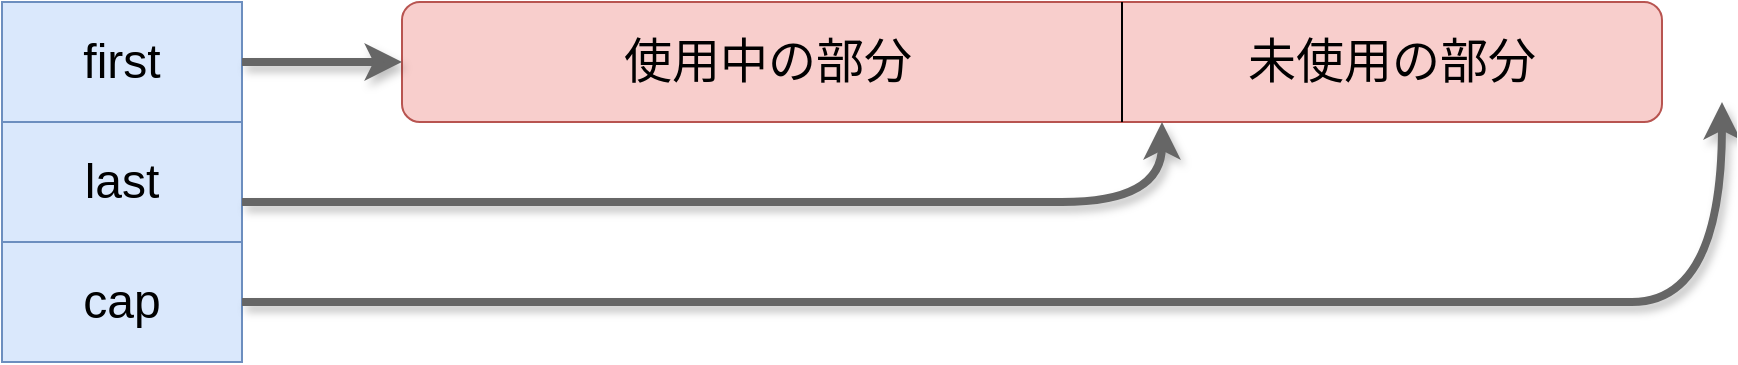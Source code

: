<mxfile version="28.0.7">
  <diagram name="ページ1" id="zIxeJKcFp72MeeBreJ-N">
    <mxGraphModel dx="1092" dy="798" grid="1" gridSize="10" guides="1" tooltips="1" connect="1" arrows="1" fold="1" page="1" pageScale="1" pageWidth="827" pageHeight="1169" math="0" shadow="0">
      <root>
        <mxCell id="0" />
        <mxCell id="1" parent="0" />
        <mxCell id="swg0OKwPYbc3tr7jmven-2" value="&lt;font style=&quot;font-size: 24px;&quot;&gt;first&lt;/font&gt;" style="rounded=0;whiteSpace=wrap;html=1;labelBackgroundColor=light-dark(default, #658095);fillColor=#dae8fc;strokeColor=#6c8ebf;" parent="1" vertex="1">
          <mxGeometry x="120" y="200" width="120" height="60" as="geometry" />
        </mxCell>
        <mxCell id="swg0OKwPYbc3tr7jmven-3" value="&lt;font style=&quot;font-size: 24px;&quot;&gt;last&lt;/font&gt;" style="rounded=0;whiteSpace=wrap;html=1;fillColor=#dae8fc;strokeColor=#6c8ebf;" parent="1" vertex="1">
          <mxGeometry x="120" y="260" width="120" height="60" as="geometry" />
        </mxCell>
        <mxCell id="swg0OKwPYbc3tr7jmven-4" value="&lt;span style=&quot;font-size: 24px;&quot;&gt;　　使用中の部分　　　　　　　未使用の部分&lt;/span&gt;" style="rounded=1;whiteSpace=wrap;html=1;fillColor=#f8cecc;strokeColor=#b85450;" parent="1" vertex="1">
          <mxGeometry x="320" y="200" width="630" height="60" as="geometry" />
        </mxCell>
        <mxCell id="swg0OKwPYbc3tr7jmven-6" value="" style="endArrow=classic;html=1;rounded=0;entryX=0;entryY=0.5;entryDx=0;entryDy=0;strokeWidth=4;shadow=1;fillColor=#f5f5f5;strokeColor=#666666;" parent="1" source="swg0OKwPYbc3tr7jmven-2" target="swg0OKwPYbc3tr7jmven-4" edge="1">
          <mxGeometry width="50" height="50" relative="1" as="geometry">
            <mxPoint x="390" y="410" as="sourcePoint" />
            <mxPoint x="440" y="360" as="targetPoint" />
          </mxGeometry>
        </mxCell>
        <mxCell id="swg0OKwPYbc3tr7jmven-7" value="" style="curved=1;endArrow=classic;html=1;rounded=0;strokeWidth=4;shadow=1;fillColor=#f5f5f5;strokeColor=#666666;" parent="1" edge="1">
          <mxGeometry width="50" height="50" relative="1" as="geometry">
            <mxPoint x="240" y="300" as="sourcePoint" />
            <mxPoint x="700" y="260" as="targetPoint" />
            <Array as="points">
              <mxPoint x="600" y="300" />
              <mxPoint x="700" y="300" />
            </Array>
          </mxGeometry>
        </mxCell>
        <mxCell id="lvbXpARWUECQ0F7yCRHX-2" value="" style="endArrow=none;html=1;rounded=0;entryX=0.75;entryY=0;entryDx=0;entryDy=0;exitX=0.75;exitY=1;exitDx=0;exitDy=0;" edge="1" parent="1">
          <mxGeometry width="50" height="50" relative="1" as="geometry">
            <mxPoint x="680" y="260" as="sourcePoint" />
            <mxPoint x="680.0" y="200" as="targetPoint" />
          </mxGeometry>
        </mxCell>
        <mxCell id="lvbXpARWUECQ0F7yCRHX-4" value="&lt;span style=&quot;font-size: 24px;&quot;&gt;cap&lt;/span&gt;" style="rounded=0;whiteSpace=wrap;html=1;fillColor=#dae8fc;strokeColor=#6c8ebf;" vertex="1" parent="1">
          <mxGeometry x="120" y="320" width="120" height="60" as="geometry" />
        </mxCell>
        <mxCell id="lvbXpARWUECQ0F7yCRHX-5" value="" style="curved=1;endArrow=classic;html=1;rounded=0;strokeWidth=4;shadow=1;fillColor=#f5f5f5;strokeColor=#666666;" edge="1" parent="1">
          <mxGeometry width="50" height="50" relative="1" as="geometry">
            <mxPoint x="240" y="350" as="sourcePoint" />
            <mxPoint x="980" y="250" as="targetPoint" />
            <Array as="points">
              <mxPoint x="890" y="350" />
              <mxPoint x="980" y="350" />
            </Array>
          </mxGeometry>
        </mxCell>
      </root>
    </mxGraphModel>
  </diagram>
</mxfile>
